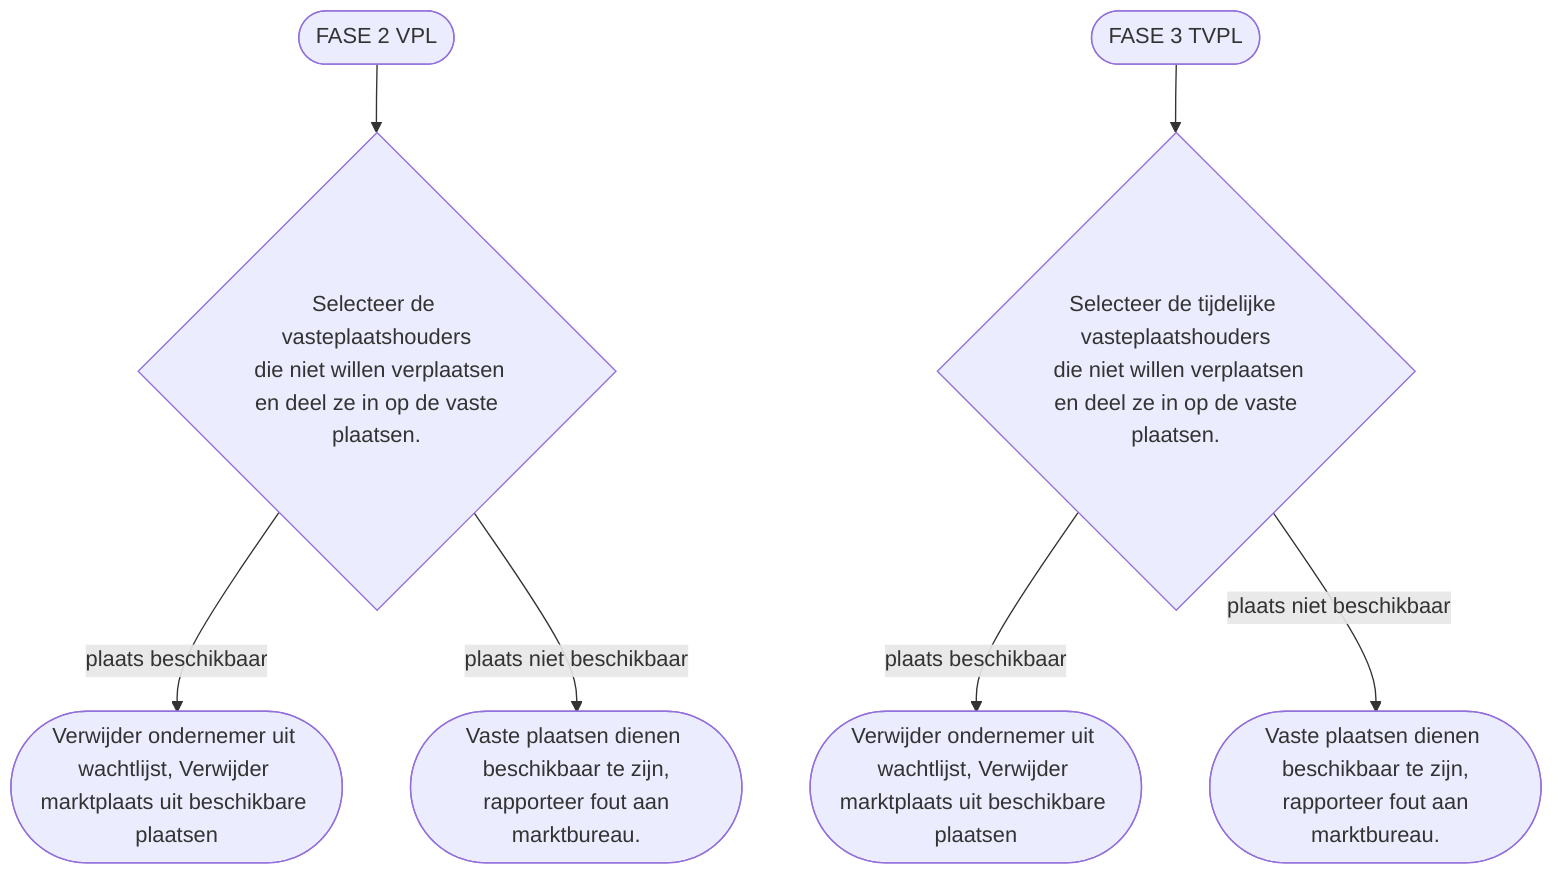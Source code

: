 graph TD
    A([FASE 2 VPL]) -->
	B{Selecteer de vasteplaatshouders<br> die niet willen verplaatsen<br> en deel ze in op de vaste plaatsen.}
    B --plaats beschikbaar--> C([Verwijder ondernemer uit wachtlijst, Verwijder marktplaats uit beschikbare plaatsen])
    B --plaats niet beschikbaar--> D([Vaste plaatsen dienen beschikbaar te zijn,<br> rapporteer fout aan marktbureau.])
    
    A2([FASE 3 TVPL]) -->
	B2{Selecteer de tijdelijke vasteplaatshouders<br> die niet willen verplaatsen<br> en deel ze in op de vaste plaatsen.}
    B2 --plaats beschikbaar--> C2([Verwijder ondernemer uit wachtlijst, Verwijder marktplaats uit beschikbare plaatsen])
    B2 --plaats niet beschikbaar--> D2([Vaste plaatsen dienen beschikbaar te zijn,<br> rapporteer fout aan marktbureau.])
